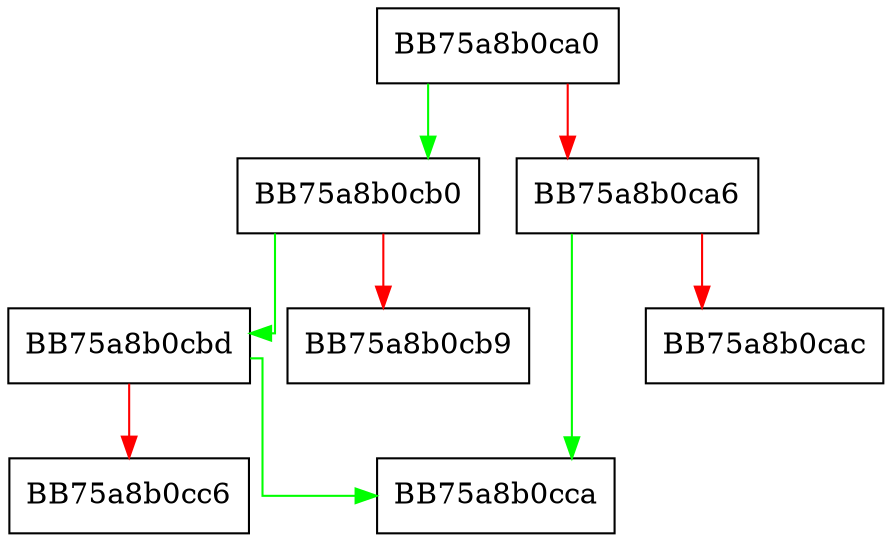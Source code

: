 digraph HexCharToByte {
  node [shape="box"];
  graph [splines=ortho];
  BB75a8b0ca0 -> BB75a8b0cb0 [color="green"];
  BB75a8b0ca0 -> BB75a8b0ca6 [color="red"];
  BB75a8b0ca6 -> BB75a8b0cca [color="green"];
  BB75a8b0ca6 -> BB75a8b0cac [color="red"];
  BB75a8b0cb0 -> BB75a8b0cbd [color="green"];
  BB75a8b0cb0 -> BB75a8b0cb9 [color="red"];
  BB75a8b0cbd -> BB75a8b0cca [color="green"];
  BB75a8b0cbd -> BB75a8b0cc6 [color="red"];
}